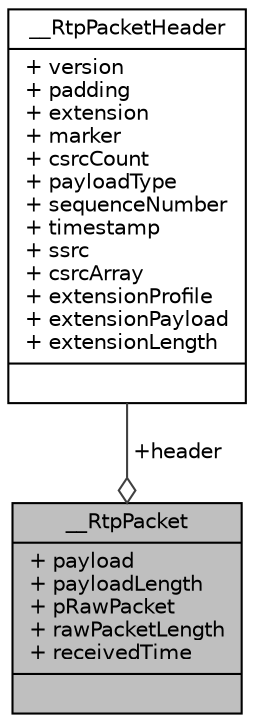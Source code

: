 digraph "__RtpPacket"
{
 // LATEX_PDF_SIZE
  edge [fontname="Helvetica",fontsize="10",labelfontname="Helvetica",labelfontsize="10"];
  node [fontname="Helvetica",fontsize="10",shape=record];
  Node1 [label="{__RtpPacket\n|+ payload\l+ payloadLength\l+ pRawPacket\l+ rawPacketLength\l+ receivedTime\l|}",height=0.2,width=0.4,color="black", fillcolor="grey75", style="filled", fontcolor="black",tooltip=" "];
  Node2 -> Node1 [color="grey25",fontsize="10",style="solid",label=" +header" ,arrowhead="odiamond",fontname="Helvetica"];
  Node2 [label="{__RtpPacketHeader\n|+ version\l+ padding\l+ extension\l+ marker\l+ csrcCount\l+ payloadType\l+ sequenceNumber\l+ timestamp\l+ ssrc\l+ csrcArray\l+ extensionProfile\l+ extensionPayload\l+ extensionLength\l|}",height=0.2,width=0.4,color="black", fillcolor="white", style="filled",URL="$struct____RtpPacketHeader.html",tooltip=" "];
}

